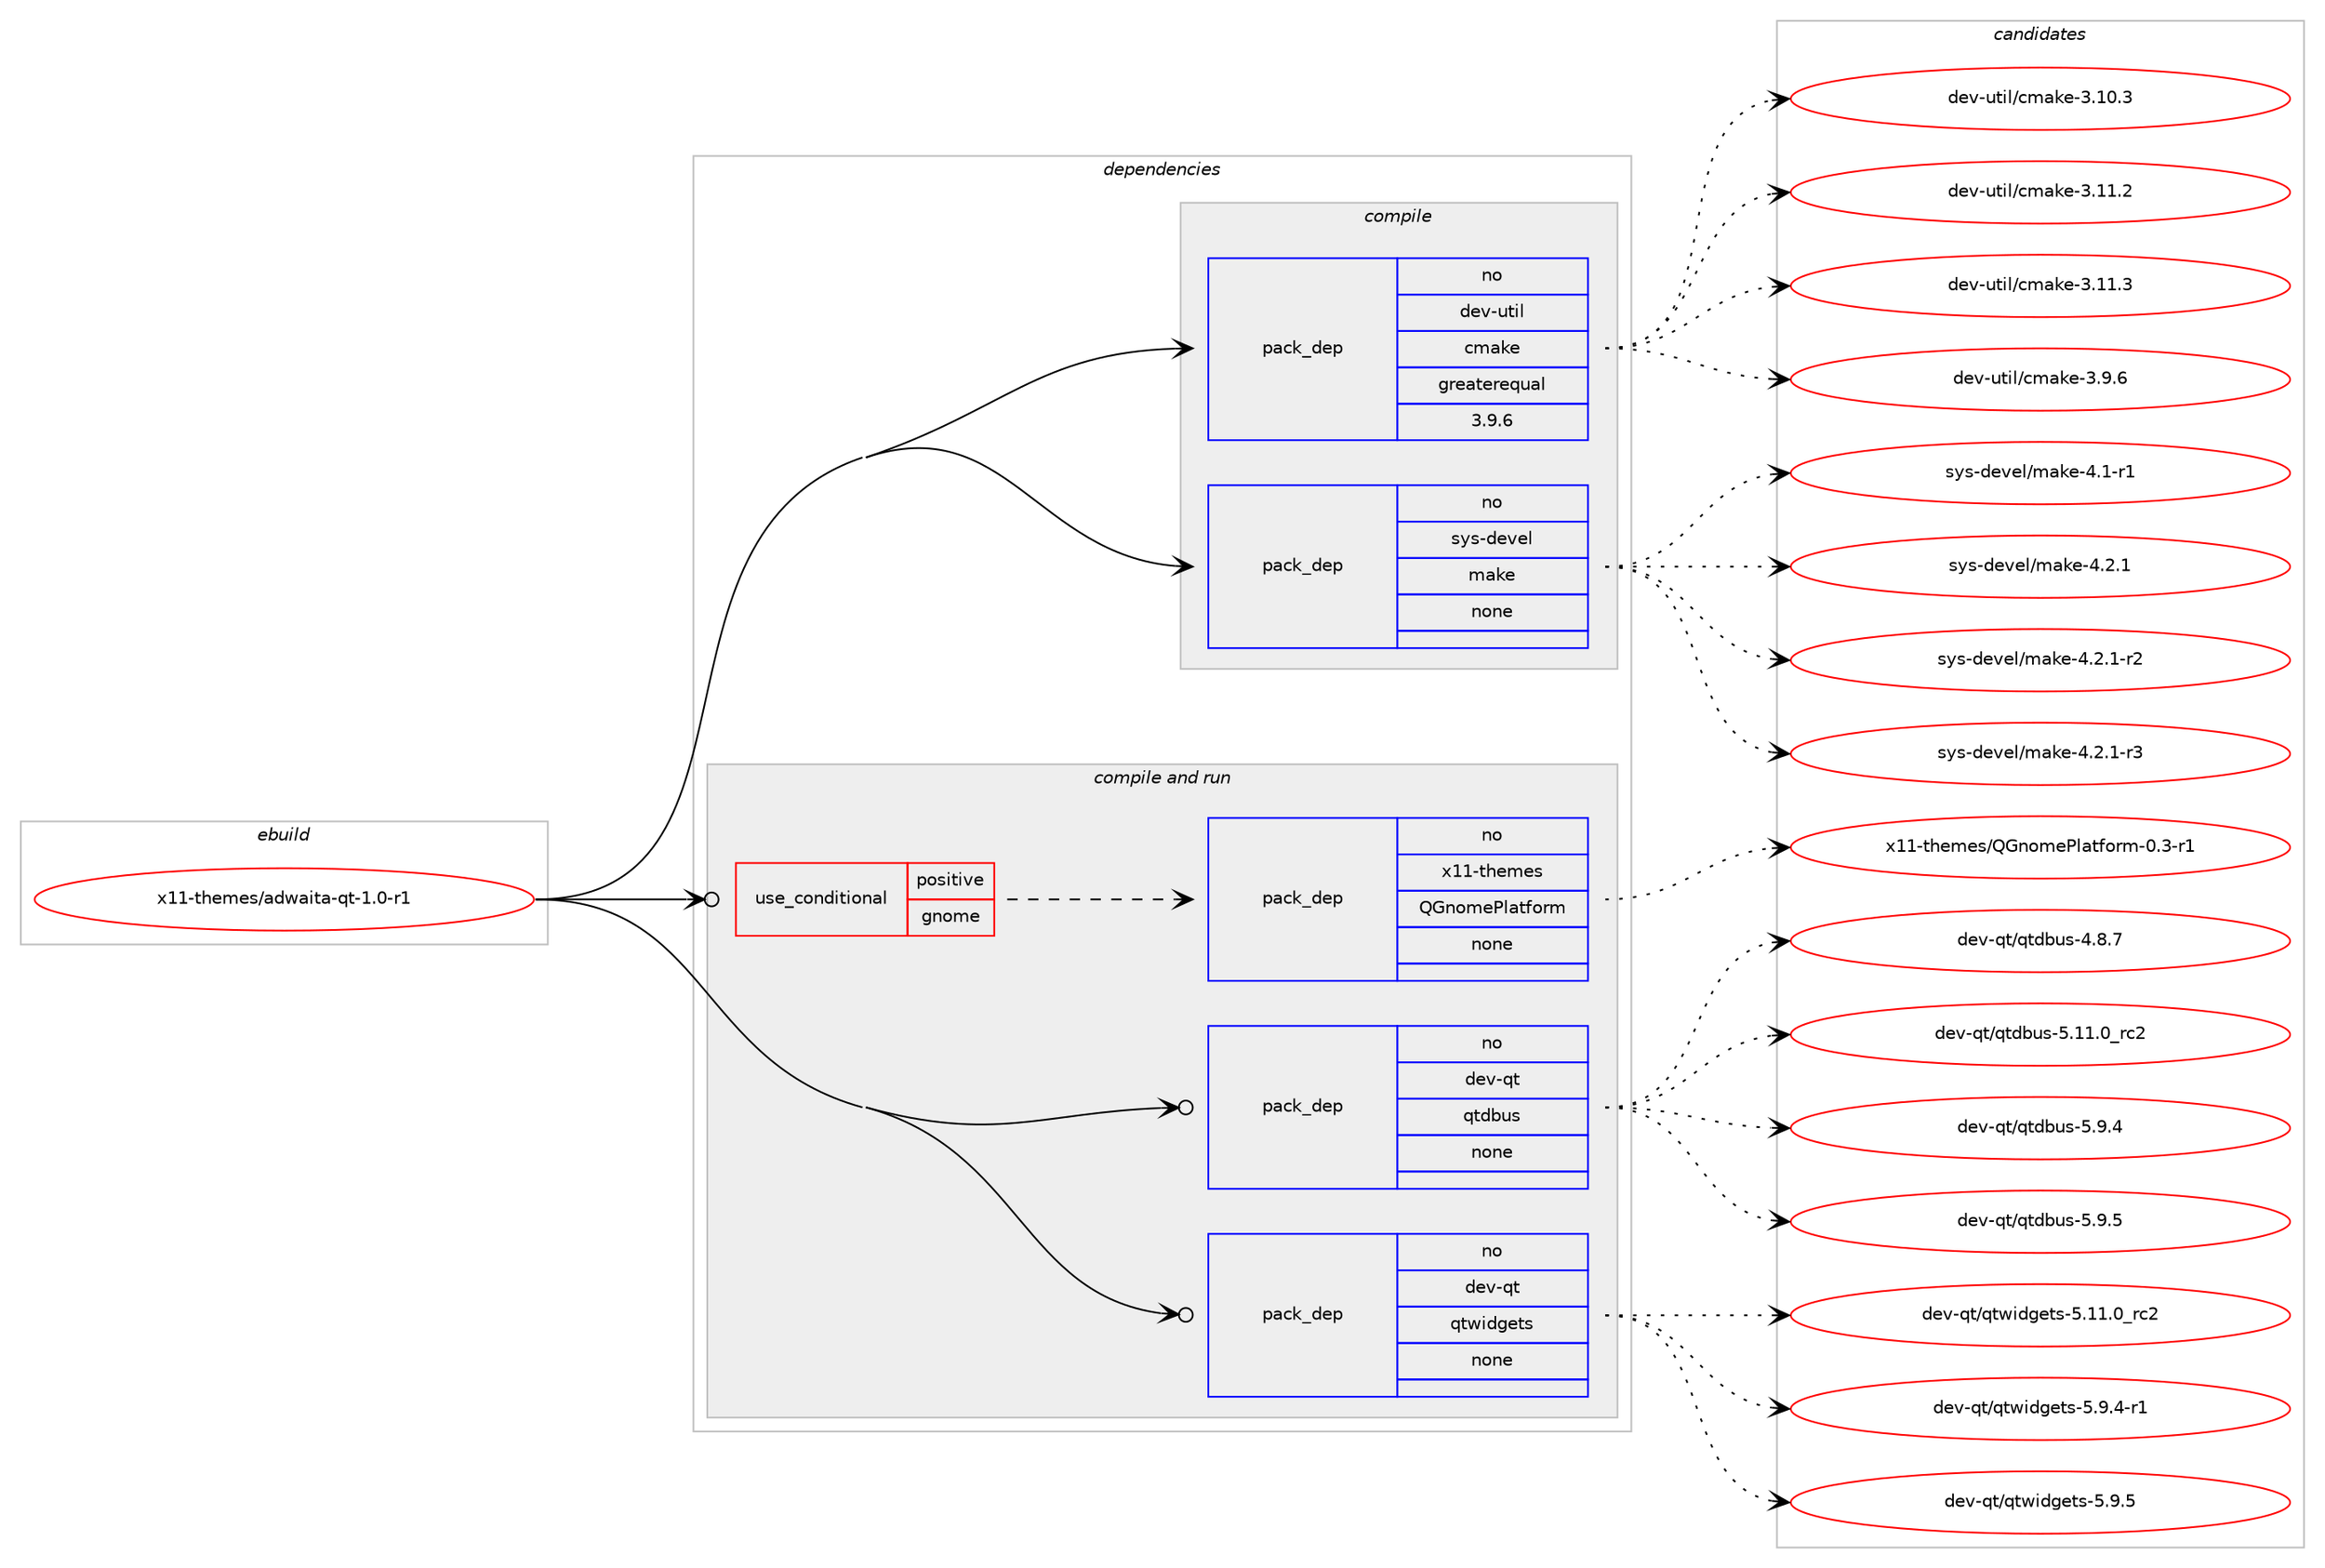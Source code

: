 digraph prolog {

# *************
# Graph options
# *************

newrank=true;
concentrate=true;
compound=true;
graph [rankdir=LR,fontname=Helvetica,fontsize=10,ranksep=1.5];#, ranksep=2.5, nodesep=0.2];
edge  [arrowhead=vee];
node  [fontname=Helvetica,fontsize=10];

# **********
# The ebuild
# **********

subgraph cluster_leftcol {
color=gray;
rank=same;
label=<<i>ebuild</i>>;
id [label="x11-themes/adwaita-qt-1.0-r1", color=red, width=4, href="../x11-themes/adwaita-qt-1.0-r1.svg"];
}

# ****************
# The dependencies
# ****************

subgraph cluster_midcol {
color=gray;
label=<<i>dependencies</i>>;
subgraph cluster_compile {
fillcolor="#eeeeee";
style=filled;
label=<<i>compile</i>>;
subgraph pack2579 {
dependency3161 [label=<<TABLE BORDER="0" CELLBORDER="1" CELLSPACING="0" CELLPADDING="4" WIDTH="220"><TR><TD ROWSPAN="6" CELLPADDING="30">pack_dep</TD></TR><TR><TD WIDTH="110">no</TD></TR><TR><TD>dev-util</TD></TR><TR><TD>cmake</TD></TR><TR><TD>greaterequal</TD></TR><TR><TD>3.9.6</TD></TR></TABLE>>, shape=none, color=blue];
}
id:e -> dependency3161:w [weight=20,style="solid",arrowhead="vee"];
subgraph pack2580 {
dependency3162 [label=<<TABLE BORDER="0" CELLBORDER="1" CELLSPACING="0" CELLPADDING="4" WIDTH="220"><TR><TD ROWSPAN="6" CELLPADDING="30">pack_dep</TD></TR><TR><TD WIDTH="110">no</TD></TR><TR><TD>sys-devel</TD></TR><TR><TD>make</TD></TR><TR><TD>none</TD></TR><TR><TD></TD></TR></TABLE>>, shape=none, color=blue];
}
id:e -> dependency3162:w [weight=20,style="solid",arrowhead="vee"];
}
subgraph cluster_compileandrun {
fillcolor="#eeeeee";
style=filled;
label=<<i>compile and run</i>>;
subgraph cond519 {
dependency3163 [label=<<TABLE BORDER="0" CELLBORDER="1" CELLSPACING="0" CELLPADDING="4"><TR><TD ROWSPAN="3" CELLPADDING="10">use_conditional</TD></TR><TR><TD>positive</TD></TR><TR><TD>gnome</TD></TR></TABLE>>, shape=none, color=red];
subgraph pack2581 {
dependency3164 [label=<<TABLE BORDER="0" CELLBORDER="1" CELLSPACING="0" CELLPADDING="4" WIDTH="220"><TR><TD ROWSPAN="6" CELLPADDING="30">pack_dep</TD></TR><TR><TD WIDTH="110">no</TD></TR><TR><TD>x11-themes</TD></TR><TR><TD>QGnomePlatform</TD></TR><TR><TD>none</TD></TR><TR><TD></TD></TR></TABLE>>, shape=none, color=blue];
}
dependency3163:e -> dependency3164:w [weight=20,style="dashed",arrowhead="vee"];
}
id:e -> dependency3163:w [weight=20,style="solid",arrowhead="odotvee"];
subgraph pack2582 {
dependency3165 [label=<<TABLE BORDER="0" CELLBORDER="1" CELLSPACING="0" CELLPADDING="4" WIDTH="220"><TR><TD ROWSPAN="6" CELLPADDING="30">pack_dep</TD></TR><TR><TD WIDTH="110">no</TD></TR><TR><TD>dev-qt</TD></TR><TR><TD>qtdbus</TD></TR><TR><TD>none</TD></TR><TR><TD></TD></TR></TABLE>>, shape=none, color=blue];
}
id:e -> dependency3165:w [weight=20,style="solid",arrowhead="odotvee"];
subgraph pack2583 {
dependency3166 [label=<<TABLE BORDER="0" CELLBORDER="1" CELLSPACING="0" CELLPADDING="4" WIDTH="220"><TR><TD ROWSPAN="6" CELLPADDING="30">pack_dep</TD></TR><TR><TD WIDTH="110">no</TD></TR><TR><TD>dev-qt</TD></TR><TR><TD>qtwidgets</TD></TR><TR><TD>none</TD></TR><TR><TD></TD></TR></TABLE>>, shape=none, color=blue];
}
id:e -> dependency3166:w [weight=20,style="solid",arrowhead="odotvee"];
}
subgraph cluster_run {
fillcolor="#eeeeee";
style=filled;
label=<<i>run</i>>;
}
}

# **************
# The candidates
# **************

subgraph cluster_choices {
rank=same;
color=gray;
label=<<i>candidates</i>>;

subgraph choice2579 {
color=black;
nodesep=1;
choice1001011184511711610510847991099710710145514649484651 [label="dev-util/cmake-3.10.3", color=red, width=4,href="../dev-util/cmake-3.10.3.svg"];
choice1001011184511711610510847991099710710145514649494650 [label="dev-util/cmake-3.11.2", color=red, width=4,href="../dev-util/cmake-3.11.2.svg"];
choice1001011184511711610510847991099710710145514649494651 [label="dev-util/cmake-3.11.3", color=red, width=4,href="../dev-util/cmake-3.11.3.svg"];
choice10010111845117116105108479910997107101455146574654 [label="dev-util/cmake-3.9.6", color=red, width=4,href="../dev-util/cmake-3.9.6.svg"];
dependency3161:e -> choice1001011184511711610510847991099710710145514649484651:w [style=dotted,weight="100"];
dependency3161:e -> choice1001011184511711610510847991099710710145514649494650:w [style=dotted,weight="100"];
dependency3161:e -> choice1001011184511711610510847991099710710145514649494651:w [style=dotted,weight="100"];
dependency3161:e -> choice10010111845117116105108479910997107101455146574654:w [style=dotted,weight="100"];
}
subgraph choice2580 {
color=black;
nodesep=1;
choice115121115451001011181011084710997107101455246494511449 [label="sys-devel/make-4.1-r1", color=red, width=4,href="../sys-devel/make-4.1-r1.svg"];
choice115121115451001011181011084710997107101455246504649 [label="sys-devel/make-4.2.1", color=red, width=4,href="../sys-devel/make-4.2.1.svg"];
choice1151211154510010111810110847109971071014552465046494511450 [label="sys-devel/make-4.2.1-r2", color=red, width=4,href="../sys-devel/make-4.2.1-r2.svg"];
choice1151211154510010111810110847109971071014552465046494511451 [label="sys-devel/make-4.2.1-r3", color=red, width=4,href="../sys-devel/make-4.2.1-r3.svg"];
dependency3162:e -> choice115121115451001011181011084710997107101455246494511449:w [style=dotted,weight="100"];
dependency3162:e -> choice115121115451001011181011084710997107101455246504649:w [style=dotted,weight="100"];
dependency3162:e -> choice1151211154510010111810110847109971071014552465046494511450:w [style=dotted,weight="100"];
dependency3162:e -> choice1151211154510010111810110847109971071014552465046494511451:w [style=dotted,weight="100"];
}
subgraph choice2581 {
color=black;
nodesep=1;
choice1204949451161041011091011154781711101111091018010897116102111114109454846514511449 [label="x11-themes/QGnomePlatform-0.3-r1", color=red, width=4,href="../x11-themes/QGnomePlatform-0.3-r1.svg"];
dependency3164:e -> choice1204949451161041011091011154781711101111091018010897116102111114109454846514511449:w [style=dotted,weight="100"];
}
subgraph choice2582 {
color=black;
nodesep=1;
choice100101118451131164711311610098117115455246564655 [label="dev-qt/qtdbus-4.8.7", color=red, width=4,href="../dev-qt/qtdbus-4.8.7.svg"];
choice10010111845113116471131161009811711545534649494648951149950 [label="dev-qt/qtdbus-5.11.0_rc2", color=red, width=4,href="../dev-qt/qtdbus-5.11.0_rc2.svg"];
choice100101118451131164711311610098117115455346574652 [label="dev-qt/qtdbus-5.9.4", color=red, width=4,href="../dev-qt/qtdbus-5.9.4.svg"];
choice100101118451131164711311610098117115455346574653 [label="dev-qt/qtdbus-5.9.5", color=red, width=4,href="../dev-qt/qtdbus-5.9.5.svg"];
dependency3165:e -> choice100101118451131164711311610098117115455246564655:w [style=dotted,weight="100"];
dependency3165:e -> choice10010111845113116471131161009811711545534649494648951149950:w [style=dotted,weight="100"];
dependency3165:e -> choice100101118451131164711311610098117115455346574652:w [style=dotted,weight="100"];
dependency3165:e -> choice100101118451131164711311610098117115455346574653:w [style=dotted,weight="100"];
}
subgraph choice2583 {
color=black;
nodesep=1;
choice100101118451131164711311611910510010310111611545534649494648951149950 [label="dev-qt/qtwidgets-5.11.0_rc2", color=red, width=4,href="../dev-qt/qtwidgets-5.11.0_rc2.svg"];
choice10010111845113116471131161191051001031011161154553465746524511449 [label="dev-qt/qtwidgets-5.9.4-r1", color=red, width=4,href="../dev-qt/qtwidgets-5.9.4-r1.svg"];
choice1001011184511311647113116119105100103101116115455346574653 [label="dev-qt/qtwidgets-5.9.5", color=red, width=4,href="../dev-qt/qtwidgets-5.9.5.svg"];
dependency3166:e -> choice100101118451131164711311611910510010310111611545534649494648951149950:w [style=dotted,weight="100"];
dependency3166:e -> choice10010111845113116471131161191051001031011161154553465746524511449:w [style=dotted,weight="100"];
dependency3166:e -> choice1001011184511311647113116119105100103101116115455346574653:w [style=dotted,weight="100"];
}
}

}
